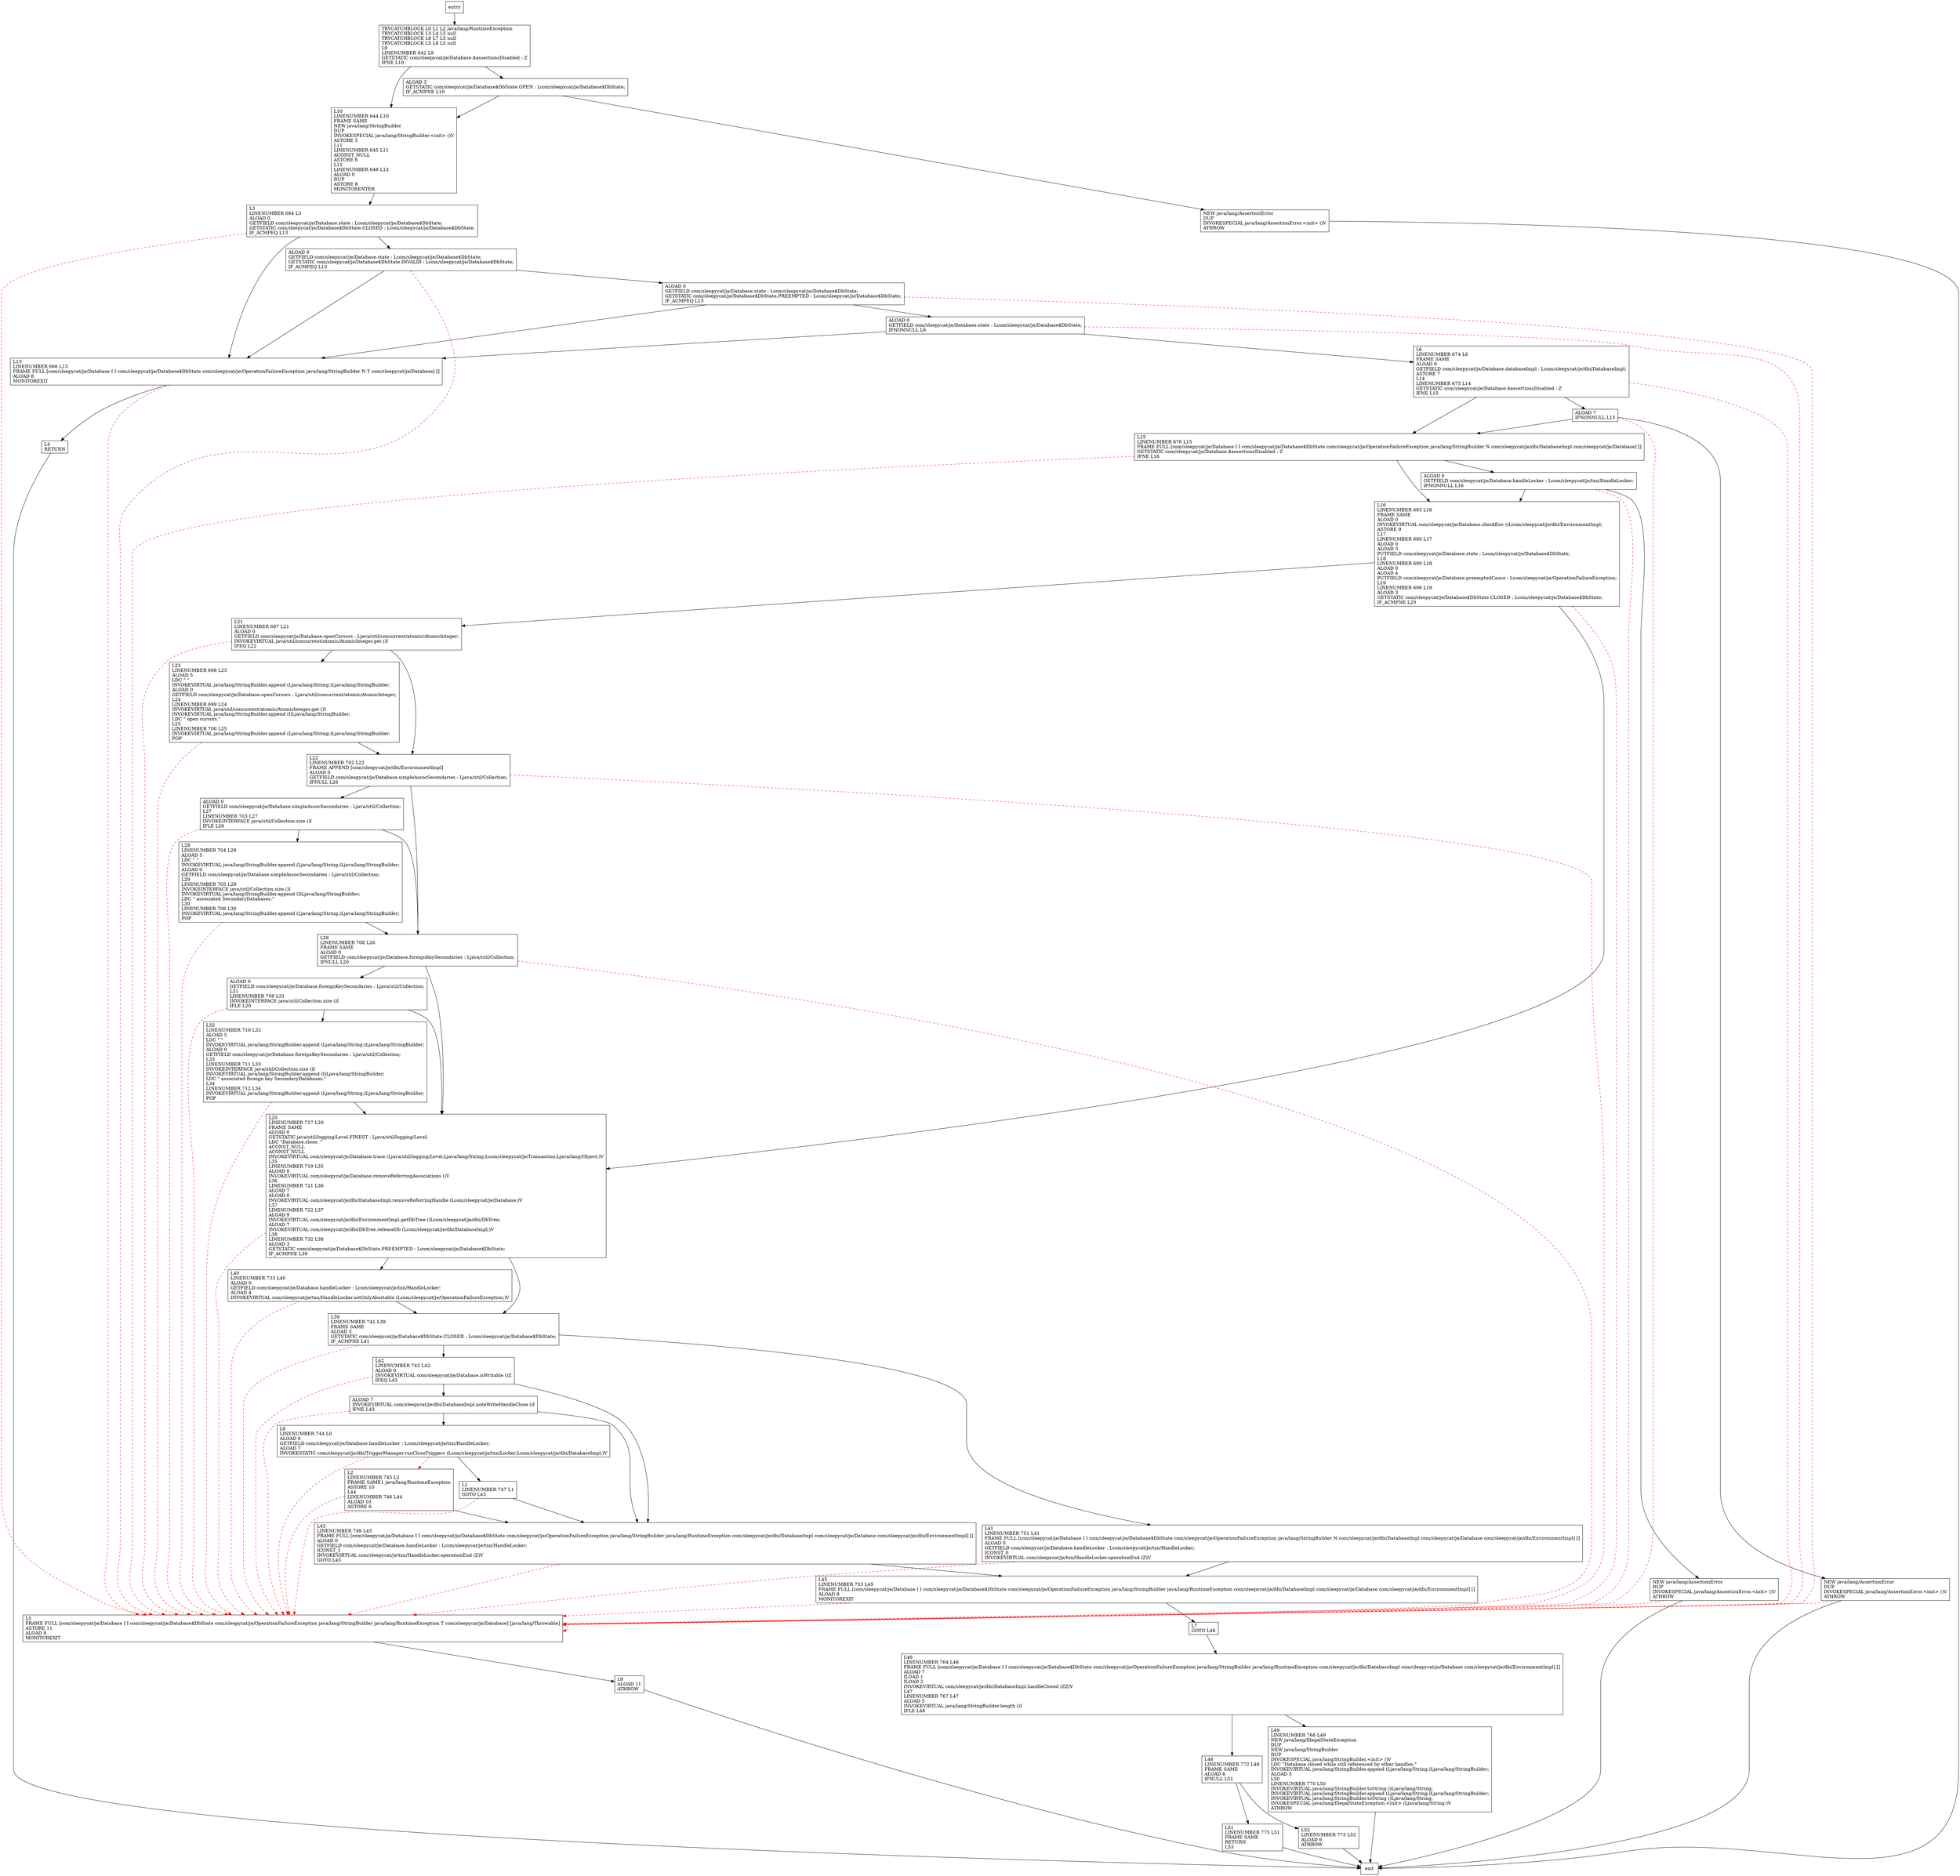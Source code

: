 digraph closeInternalWork {
node [shape=record];
1704029564 [label="L49\lLINENUMBER 768 L49\lNEW java/lang/IllegalStateException\lDUP\lNEW java/lang/StringBuilder\lDUP\lINVOKESPECIAL java/lang/StringBuilder.\<init\> ()V\lLDC \"Database closed while still referenced by other handles.\"\lINVOKEVIRTUAL java/lang/StringBuilder.append (Ljava/lang/String;)Ljava/lang/StringBuilder;\lALOAD 5\lL50\lLINENUMBER 770 L50\lINVOKEVIRTUAL java/lang/StringBuilder.toString ()Ljava/lang/String;\lINVOKEVIRTUAL java/lang/StringBuilder.append (Ljava/lang/String;)Ljava/lang/StringBuilder;\lINVOKEVIRTUAL java/lang/StringBuilder.toString ()Ljava/lang/String;\lINVOKESPECIAL java/lang/IllegalStateException.\<init\> (Ljava/lang/String;)V\lATHROW\l"];
1629438068 [label="L10\lLINENUMBER 644 L10\lFRAME SAME\lNEW java/lang/StringBuilder\lDUP\lINVOKESPECIAL java/lang/StringBuilder.\<init\> ()V\lASTORE 5\lL11\lLINENUMBER 645 L11\lACONST_NULL\lASTORE 6\lL12\lLINENUMBER 648 L12\lALOAD 0\lDUP\lASTORE 8\lMONITORENTER\l"];
1901690126 [label="NEW java/lang/AssertionError\lDUP\lINVOKESPECIAL java/lang/AssertionError.\<init\> ()V\lATHROW\l"];
905723474 [label="L40\lLINENUMBER 733 L40\lALOAD 0\lGETFIELD com/sleepycat/je/Database.handleLocker : Lcom/sleepycat/je/txn/HandleLocker;\lALOAD 4\lINVOKEVIRTUAL com/sleepycat/je/txn/HandleLocker.setOnlyAbortable (Lcom/sleepycat/je/OperationFailureException;)V\l"];
492438658 [label="L7\lGOTO L46\l"];
1340752582 [label="ALOAD 7\lINVOKEVIRTUAL com/sleepycat/je/dbi/DatabaseImpl.noteWriteHandleClose ()I\lIFNE L43\l"];
1570429263 [label="L20\lLINENUMBER 717 L20\lFRAME SAME\lALOAD 0\lGETSTATIC java/util/logging/Level.FINEST : Ljava/util/logging/Level;\lLDC \"Database.close: \"\lACONST_NULL\lACONST_NULL\lINVOKEVIRTUAL com/sleepycat/je/Database.trace (Ljava/util/logging/Level;Ljava/lang/String;Lcom/sleepycat/je/Transaction;Ljava/lang/Object;)V\lL35\lLINENUMBER 719 L35\lALOAD 0\lINVOKEVIRTUAL com/sleepycat/je/Database.removeReferringAssociations ()V\lL36\lLINENUMBER 721 L36\lALOAD 7\lALOAD 0\lINVOKEVIRTUAL com/sleepycat/je/dbi/DatabaseImpl.removeReferringHandle (Lcom/sleepycat/je/Database;)V\lL37\lLINENUMBER 722 L37\lALOAD 9\lINVOKEVIRTUAL com/sleepycat/je/dbi/EnvironmentImpl.getDbTree ()Lcom/sleepycat/je/dbi/DbTree;\lALOAD 7\lINVOKEVIRTUAL com/sleepycat/je/dbi/DbTree.releaseDb (Lcom/sleepycat/je/dbi/DatabaseImpl;)V\lL38\lLINENUMBER 732 L38\lALOAD 3\lGETSTATIC com/sleepycat/je/Database$DbState.PREEMPTED : Lcom/sleepycat/je/Database$DbState;\lIF_ACMPNE L39\l"];
1276461325 [label="L52\lLINENUMBER 773 L52\lALOAD 6\lATHROW\l"];
1201723593 [label="L21\lLINENUMBER 697 L21\lALOAD 0\lGETFIELD com/sleepycat/je/Database.openCursors : Ljava/util/concurrent/atomic/AtomicInteger;\lINVOKEVIRTUAL java/util/concurrent/atomic/AtomicInteger.get ()I\lIFEQ L22\l"];
1418529537 [label="L48\lLINENUMBER 772 L48\lFRAME SAME\lALOAD 6\lIFNULL L51\l"];
1459065190 [label="L8\lALOAD 11\lATHROW\l"];
374477864 [label="L28\lLINENUMBER 704 L28\lALOAD 5\lLDC \" \"\lINVOKEVIRTUAL java/lang/StringBuilder.append (Ljava/lang/String;)Ljava/lang/StringBuilder;\lALOAD 0\lGETFIELD com/sleepycat/je/Database.simpleAssocSecondaries : Ljava/util/Collection;\lL29\lLINENUMBER 705 L29\lINVOKEINTERFACE java/util/Collection.size ()I\lINVOKEVIRTUAL java/lang/StringBuilder.append (I)Ljava/lang/StringBuilder;\lLDC \" associated SecondaryDatabases.\"\lL30\lLINENUMBER 706 L30\lINVOKEVIRTUAL java/lang/StringBuilder.append (Ljava/lang/String;)Ljava/lang/StringBuilder;\lPOP\l"];
396895647 [label="ALOAD 0\lGETFIELD com/sleepycat/je/Database.state : Lcom/sleepycat/je/Database$DbState;\lGETSTATIC com/sleepycat/je/Database$DbState.PREEMPTED : Lcom/sleepycat/je/Database$DbState;\lIF_ACMPEQ L13\l"];
1620142010 [label="L3\lLINENUMBER 664 L3\lALOAD 0\lGETFIELD com/sleepycat/je/Database.state : Lcom/sleepycat/je/Database$DbState;\lGETSTATIC com/sleepycat/je/Database$DbState.CLOSED : Lcom/sleepycat/je/Database$DbState;\lIF_ACMPEQ L13\l"];
1996277420 [label="L22\lLINENUMBER 702 L22\lFRAME APPEND [com/sleepycat/je/dbi/EnvironmentImpl]\lALOAD 0\lGETFIELD com/sleepycat/je/Database.simpleAssocSecondaries : Ljava/util/Collection;\lIFNULL L26\l"];
1877681288 [label="NEW java/lang/AssertionError\lDUP\lINVOKESPECIAL java/lang/AssertionError.\<init\> ()V\lATHROW\l"];
1394804927 [label="L4\lRETURN\l"];
1893409401 [label="L5\lFRAME FULL [com/sleepycat/je/Database I I com/sleepycat/je/Database$DbState com/sleepycat/je/OperationFailureException java/lang/StringBuilder java/lang/RuntimeException T com/sleepycat/je/Database] [java/lang/Throwable]\lASTORE 11\lALOAD 8\lMONITOREXIT\l"];
749483713 [label="NEW java/lang/AssertionError\lDUP\lINVOKESPECIAL java/lang/AssertionError.\<init\> ()V\lATHROW\l"];
1638959471 [label="L51\lLINENUMBER 775 L51\lFRAME SAME\lRETURN\lL53\l"];
464580940 [label="L41\lLINENUMBER 751 L41\lFRAME FULL [com/sleepycat/je/Database I I com/sleepycat/je/Database$DbState com/sleepycat/je/OperationFailureException java/lang/StringBuilder N com/sleepycat/je/dbi/DatabaseImpl com/sleepycat/je/Database com/sleepycat/je/dbi/EnvironmentImpl] []\lALOAD 0\lGETFIELD com/sleepycat/je/Database.handleLocker : Lcom/sleepycat/je/txn/HandleLocker;\lICONST_0\lINVOKEVIRTUAL com/sleepycat/je/txn/HandleLocker.operationEnd (Z)V\l"];
1433036099 [label="L2\lLINENUMBER 745 L2\lFRAME SAME1 java/lang/RuntimeException\lASTORE 10\lL44\lLINENUMBER 746 L44\lALOAD 10\lASTORE 6\l"];
212846750 [label="L13\lLINENUMBER 666 L13\lFRAME FULL [com/sleepycat/je/Database I I com/sleepycat/je/Database$DbState com/sleepycat/je/OperationFailureException java/lang/StringBuilder N T com/sleepycat/je/Database] []\lALOAD 8\lMONITOREXIT\l"];
1439313388 [label="L45\lLINENUMBER 753 L45\lFRAME FULL [com/sleepycat/je/Database I I com/sleepycat/je/Database$DbState com/sleepycat/je/OperationFailureException java/lang/StringBuilder java/lang/RuntimeException com/sleepycat/je/dbi/DatabaseImpl com/sleepycat/je/Database com/sleepycat/je/dbi/EnvironmentImpl] []\lALOAD 8\lMONITOREXIT\l"];
1291285616 [label="L23\lLINENUMBER 698 L23\lALOAD 5\lLDC \" \"\lINVOKEVIRTUAL java/lang/StringBuilder.append (Ljava/lang/String;)Ljava/lang/StringBuilder;\lALOAD 0\lGETFIELD com/sleepycat/je/Database.openCursors : Ljava/util/concurrent/atomic/AtomicInteger;\lL24\lLINENUMBER 699 L24\lINVOKEVIRTUAL java/util/concurrent/atomic/AtomicInteger.get ()I\lINVOKEVIRTUAL java/lang/StringBuilder.append (I)Ljava/lang/StringBuilder;\lLDC \" open cursors.\"\lL25\lLINENUMBER 700 L25\lINVOKEVIRTUAL java/lang/StringBuilder.append (Ljava/lang/String;)Ljava/lang/StringBuilder;\lPOP\l"];
63246601 [label="L16\lLINENUMBER 683 L16\lFRAME SAME\lALOAD 0\lINVOKEVIRTUAL com/sleepycat/je/Database.checkEnv ()Lcom/sleepycat/je/dbi/EnvironmentImpl;\lASTORE 9\lL17\lLINENUMBER 689 L17\lALOAD 0\lALOAD 3\lPUTFIELD com/sleepycat/je/Database.state : Lcom/sleepycat/je/Database$DbState;\lL18\lLINENUMBER 690 L18\lALOAD 0\lALOAD 4\lPUTFIELD com/sleepycat/je/Database.preemptedCause : Lcom/sleepycat/je/OperationFailureException;\lL19\lLINENUMBER 696 L19\lALOAD 3\lGETSTATIC com/sleepycat/je/Database$DbState.CLOSED : Lcom/sleepycat/je/Database$DbState;\lIF_ACMPNE L20\l"];
89578213 [label="L0\lLINENUMBER 744 L0\lALOAD 0\lGETFIELD com/sleepycat/je/Database.handleLocker : Lcom/sleepycat/je/txn/HandleLocker;\lALOAD 7\lINVOKESTATIC com/sleepycat/je/dbi/TriggerManager.runCloseTriggers (Lcom/sleepycat/je/txn/Locker;Lcom/sleepycat/je/dbi/DatabaseImpl;)V\l"];
1268822063 [label="ALOAD 7\lIFNONNULL L15\l"];
1752536284 [label="L32\lLINENUMBER 710 L32\lALOAD 5\lLDC \" \"\lINVOKEVIRTUAL java/lang/StringBuilder.append (Ljava/lang/String;)Ljava/lang/StringBuilder;\lALOAD 0\lGETFIELD com/sleepycat/je/Database.foreignKeySecondaries : Ljava/util/Collection;\lL33\lLINENUMBER 711 L33\lINVOKEINTERFACE java/util/Collection.size ()I\lINVOKEVIRTUAL java/lang/StringBuilder.append (I)Ljava/lang/StringBuilder;\lLDC \" associated foreign key SecondaryDatabases.\"\lL34\lLINENUMBER 712 L34\lINVOKEVIRTUAL java/lang/StringBuilder.append (Ljava/lang/String;)Ljava/lang/StringBuilder;\lPOP\l"];
1140774418 [label="TRYCATCHBLOCK L0 L1 L2 java/lang/RuntimeException\lTRYCATCHBLOCK L3 L4 L5 null\lTRYCATCHBLOCK L6 L7 L5 null\lTRYCATCHBLOCK L5 L8 L5 null\lL9\lLINENUMBER 642 L9\lGETSTATIC com/sleepycat/je/Database.$assertionsDisabled : Z\lIFNE L10\l"];
1990005084 [label="L6\lLINENUMBER 674 L6\lFRAME SAME\lALOAD 0\lGETFIELD com/sleepycat/je/Database.databaseImpl : Lcom/sleepycat/je/dbi/DatabaseImpl;\lASTORE 7\lL14\lLINENUMBER 675 L14\lGETSTATIC com/sleepycat/je/Database.$assertionsDisabled : Z\lIFNE L15\l"];
968452861 [label="L15\lLINENUMBER 676 L15\lFRAME FULL [com/sleepycat/je/Database I I com/sleepycat/je/Database$DbState com/sleepycat/je/OperationFailureException java/lang/StringBuilder N com/sleepycat/je/dbi/DatabaseImpl com/sleepycat/je/Database] []\lGETSTATIC com/sleepycat/je/Database.$assertionsDisabled : Z\lIFNE L16\l"];
1303048539 [label="ALOAD 0\lGETFIELD com/sleepycat/je/Database.handleLocker : Lcom/sleepycat/je/txn/HandleLocker;\lIFNONNULL L16\l"];
811608493 [label="L43\lLINENUMBER 749 L43\lFRAME FULL [com/sleepycat/je/Database I I com/sleepycat/je/Database$DbState com/sleepycat/je/OperationFailureException java/lang/StringBuilder java/lang/RuntimeException com/sleepycat/je/dbi/DatabaseImpl com/sleepycat/je/Database com/sleepycat/je/dbi/EnvironmentImpl] []\lALOAD 0\lGETFIELD com/sleepycat/je/Database.handleLocker : Lcom/sleepycat/je/txn/HandleLocker;\lICONST_1\lINVOKEVIRTUAL com/sleepycat/je/txn/HandleLocker.operationEnd (Z)V\lGOTO L45\l"];
101415907 [label="ALOAD 0\lGETFIELD com/sleepycat/je/Database.simpleAssocSecondaries : Ljava/util/Collection;\lL27\lLINENUMBER 703 L27\lINVOKEINTERFACE java/util/Collection.size ()I\lIFLE L26\l"];
856264593 [label="L39\lLINENUMBER 741 L39\lFRAME SAME\lALOAD 3\lGETSTATIC com/sleepycat/je/Database$DbState.CLOSED : Lcom/sleepycat/je/Database$DbState;\lIF_ACMPNE L41\l"];
2140580139 [label="ALOAD 3\lGETSTATIC com/sleepycat/je/Database$DbState.OPEN : Lcom/sleepycat/je/Database$DbState;\lIF_ACMPNE L10\l"];
1596411136 [label="L42\lLINENUMBER 742 L42\lALOAD 0\lINVOKEVIRTUAL com/sleepycat/je/Database.isWritable ()Z\lIFEQ L43\l"];
231775159 [label="L26\lLINENUMBER 708 L26\lFRAME SAME\lALOAD 0\lGETFIELD com/sleepycat/je/Database.foreignKeySecondaries : Ljava/util/Collection;\lIFNULL L20\l"];
1634838118 [label="ALOAD 0\lGETFIELD com/sleepycat/je/Database.foreignKeySecondaries : Ljava/util/Collection;\lL31\lLINENUMBER 709 L31\lINVOKEINTERFACE java/util/Collection.size ()I\lIFLE L20\l"];
1240243336 [label="L46\lLINENUMBER 764 L46\lFRAME FULL [com/sleepycat/je/Database I I com/sleepycat/je/Database$DbState com/sleepycat/je/OperationFailureException java/lang/StringBuilder java/lang/RuntimeException com/sleepycat/je/dbi/DatabaseImpl com/sleepycat/je/Database com/sleepycat/je/dbi/EnvironmentImpl] []\lALOAD 7\lILOAD 1\lILOAD 2\lINVOKEVIRTUAL com/sleepycat/je/dbi/DatabaseImpl.handleClosed (ZZ)V\lL47\lLINENUMBER 767 L47\lALOAD 5\lINVOKEVIRTUAL java/lang/StringBuilder.length ()I\lIFLE L48\l"];
172303305 [label="L1\lLINENUMBER 747 L1\lGOTO L43\l"];
1186655891 [label="ALOAD 0\lGETFIELD com/sleepycat/je/Database.state : Lcom/sleepycat/je/Database$DbState;\lGETSTATIC com/sleepycat/je/Database$DbState.INVALID : Lcom/sleepycat/je/Database$DbState;\lIF_ACMPEQ L13\l"];
1526666133 [label="ALOAD 0\lGETFIELD com/sleepycat/je/Database.state : Lcom/sleepycat/je/Database$DbState;\lIFNONNULL L6\l"];
entry;
exit;
1704029564 -> exit
1629438068 -> 1620142010
1901690126 -> exit
1901690126 -> 1893409401 [style=dashed, color=red]
905723474 -> 856264593
905723474 -> 1893409401 [style=dashed, color=red]
492438658 -> 1240243336
1340752582 -> 89578213
1340752582 -> 1893409401 [style=dashed, color=red]
1340752582 -> 811608493
1570429263 -> 856264593
1570429263 -> 905723474
1570429263 -> 1893409401 [style=dashed, color=red]
1276461325 -> exit
1201723593 -> 1291285616
1201723593 -> 1996277420
1201723593 -> 1893409401 [style=dashed, color=red]
1418529537 -> 1638959471
1418529537 -> 1276461325
1459065190 -> exit
374477864 -> 231775159
374477864 -> 1893409401 [style=dashed, color=red]
396895647 -> 1893409401 [style=dashed, color=red]
396895647 -> 212846750
396895647 -> 1526666133
1620142010 -> 1186655891
1620142010 -> 1893409401 [style=dashed, color=red]
1620142010 -> 212846750
1996277420 -> 101415907
1996277420 -> 231775159
1996277420 -> 1893409401 [style=dashed, color=red]
1877681288 -> exit
1877681288 -> 1893409401 [style=dashed, color=red]
1394804927 -> exit
1893409401 -> 1459065190
1893409401 -> 1893409401 [style=dashed, color=red]
749483713 -> exit
1638959471 -> exit
464580940 -> 1439313388
464580940 -> 1893409401 [style=dashed, color=red]
1433036099 -> 1893409401 [style=dashed, color=red]
1433036099 -> 811608493
212846750 -> 1394804927
212846750 -> 1893409401 [style=dashed, color=red]
1439313388 -> 492438658
1439313388 -> 1893409401 [style=dashed, color=red]
1291285616 -> 1996277420
1291285616 -> 1893409401 [style=dashed, color=red]
63246601 -> 1201723593
63246601 -> 1893409401 [style=dashed, color=red]
63246601 -> 1570429263
89578213 -> 172303305
89578213 -> 1893409401 [style=dashed, color=red]
89578213 -> 1433036099 [style=dashed, color=red]
1268822063 -> 1877681288
1268822063 -> 968452861
1268822063 -> 1893409401 [style=dashed, color=red]
1752536284 -> 1893409401 [style=dashed, color=red]
1752536284 -> 1570429263
1140774418 -> 2140580139
1140774418 -> 1629438068
1990005084 -> 1268822063
1990005084 -> 968452861
1990005084 -> 1893409401 [style=dashed, color=red]
968452861 -> 63246601
968452861 -> 1303048539
968452861 -> 1893409401 [style=dashed, color=red]
1303048539 -> 1901690126
1303048539 -> 63246601
1303048539 -> 1893409401 [style=dashed, color=red]
811608493 -> 1439313388
811608493 -> 1893409401 [style=dashed, color=red]
101415907 -> 374477864
101415907 -> 231775159
101415907 -> 1893409401 [style=dashed, color=red]
entry -> 1140774418
856264593 -> 1596411136
856264593 -> 1893409401 [style=dashed, color=red]
856264593 -> 464580940
2140580139 -> 1629438068
2140580139 -> 749483713
1596411136 -> 1893409401 [style=dashed, color=red]
1596411136 -> 1340752582
1596411136 -> 811608493
231775159 -> 1634838118
231775159 -> 1893409401 [style=dashed, color=red]
231775159 -> 1570429263
1634838118 -> 1752536284
1634838118 -> 1893409401 [style=dashed, color=red]
1634838118 -> 1570429263
1240243336 -> 1418529537
1240243336 -> 1704029564
172303305 -> 1893409401 [style=dashed, color=red]
172303305 -> 811608493
1186655891 -> 396895647
1186655891 -> 1893409401 [style=dashed, color=red]
1186655891 -> 212846750
1526666133 -> 1990005084
1526666133 -> 1893409401 [style=dashed, color=red]
1526666133 -> 212846750
}
